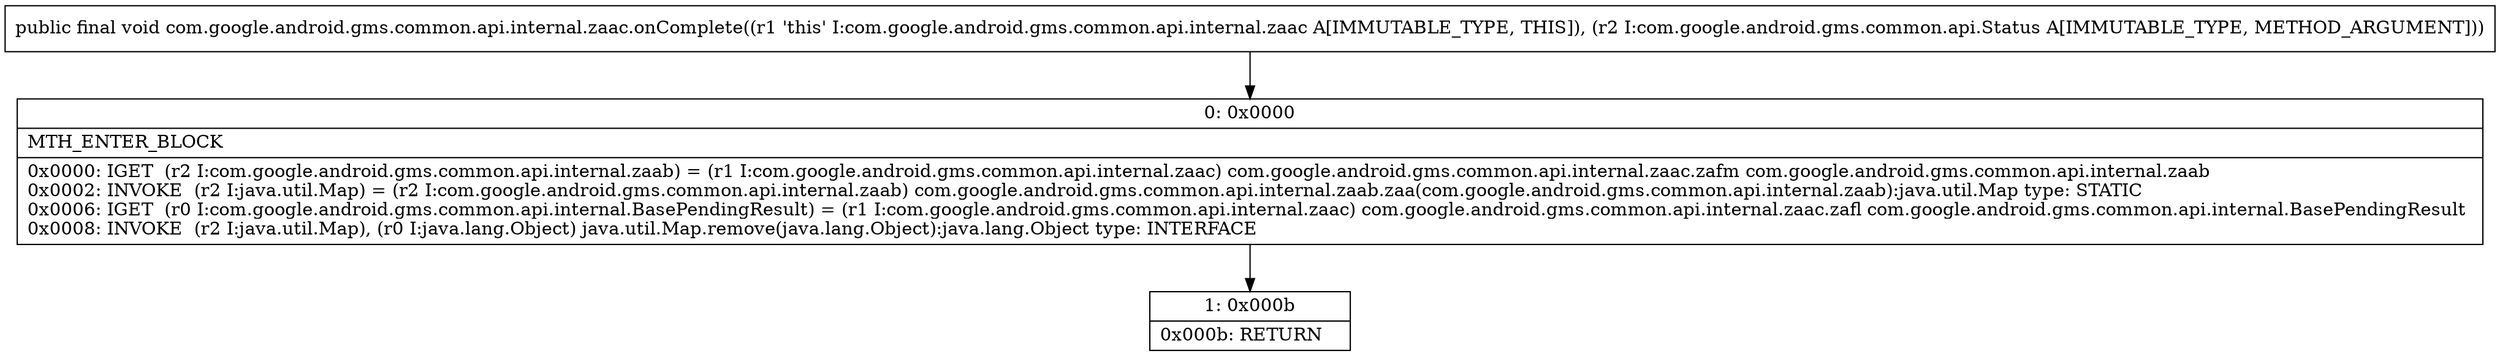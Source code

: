 digraph "CFG forcom.google.android.gms.common.api.internal.zaac.onComplete(Lcom\/google\/android\/gms\/common\/api\/Status;)V" {
Node_0 [shape=record,label="{0\:\ 0x0000|MTH_ENTER_BLOCK\l|0x0000: IGET  (r2 I:com.google.android.gms.common.api.internal.zaab) = (r1 I:com.google.android.gms.common.api.internal.zaac) com.google.android.gms.common.api.internal.zaac.zafm com.google.android.gms.common.api.internal.zaab \l0x0002: INVOKE  (r2 I:java.util.Map) = (r2 I:com.google.android.gms.common.api.internal.zaab) com.google.android.gms.common.api.internal.zaab.zaa(com.google.android.gms.common.api.internal.zaab):java.util.Map type: STATIC \l0x0006: IGET  (r0 I:com.google.android.gms.common.api.internal.BasePendingResult) = (r1 I:com.google.android.gms.common.api.internal.zaac) com.google.android.gms.common.api.internal.zaac.zafl com.google.android.gms.common.api.internal.BasePendingResult \l0x0008: INVOKE  (r2 I:java.util.Map), (r0 I:java.lang.Object) java.util.Map.remove(java.lang.Object):java.lang.Object type: INTERFACE \l}"];
Node_1 [shape=record,label="{1\:\ 0x000b|0x000b: RETURN   \l}"];
MethodNode[shape=record,label="{public final void com.google.android.gms.common.api.internal.zaac.onComplete((r1 'this' I:com.google.android.gms.common.api.internal.zaac A[IMMUTABLE_TYPE, THIS]), (r2 I:com.google.android.gms.common.api.Status A[IMMUTABLE_TYPE, METHOD_ARGUMENT])) }"];
MethodNode -> Node_0;
Node_0 -> Node_1;
}

